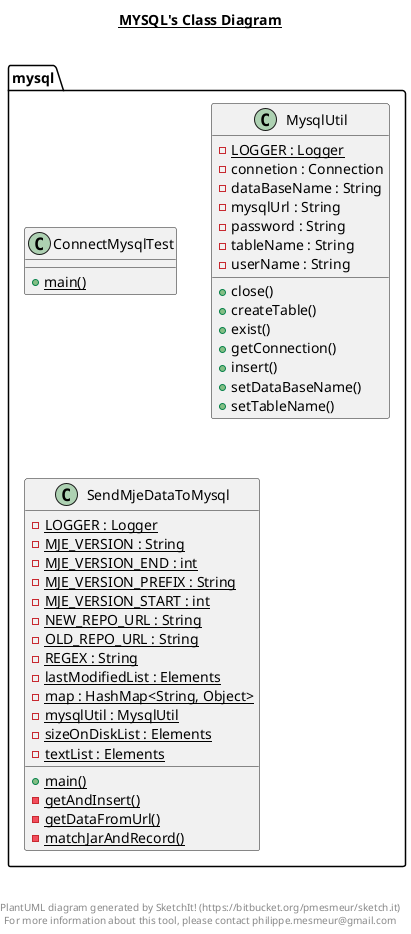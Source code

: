 @startuml

title __MYSQL's Class Diagram__\n

  namespace mysql {
    class mysql.ConnectMysqlTest {
        {static} + main()
    }
  }
  

  namespace mysql {
    class mysql.MysqlUtil {
        {static} - LOGGER : Logger
        - connetion : Connection
        - dataBaseName : String
        - mysqlUrl : String
        - password : String
        - tableName : String
        - userName : String
        + close()
        + createTable()
        + exist()
        + getConnection()
        + insert()
        + setDataBaseName()
        + setTableName()
    }
  }
  

  namespace mysql {
    class mysql.SendMjeDataToMysql {
        {static} - LOGGER : Logger
        {static} - MJE_VERSION : String
        {static} - MJE_VERSION_END : int
        {static} - MJE_VERSION_PREFIX : String
        {static} - MJE_VERSION_START : int
        {static} - NEW_REPO_URL : String
        {static} - OLD_REPO_URL : String
        {static} - REGEX : String
        {static} - lastModifiedList : Elements
        {static} - map : HashMap<String, Object>
        {static} - mysqlUtil : MysqlUtil
        {static} - sizeOnDiskList : Elements
        {static} - textList : Elements
        {static} + main()
        {static} - getAndInsert()
        {static} - getDataFromUrl()
        {static} - matchJarAndRecord()
    }
  }
  



right footer


PlantUML diagram generated by SketchIt! (https://bitbucket.org/pmesmeur/sketch.it)
For more information about this tool, please contact philippe.mesmeur@gmail.com
endfooter

@enduml
